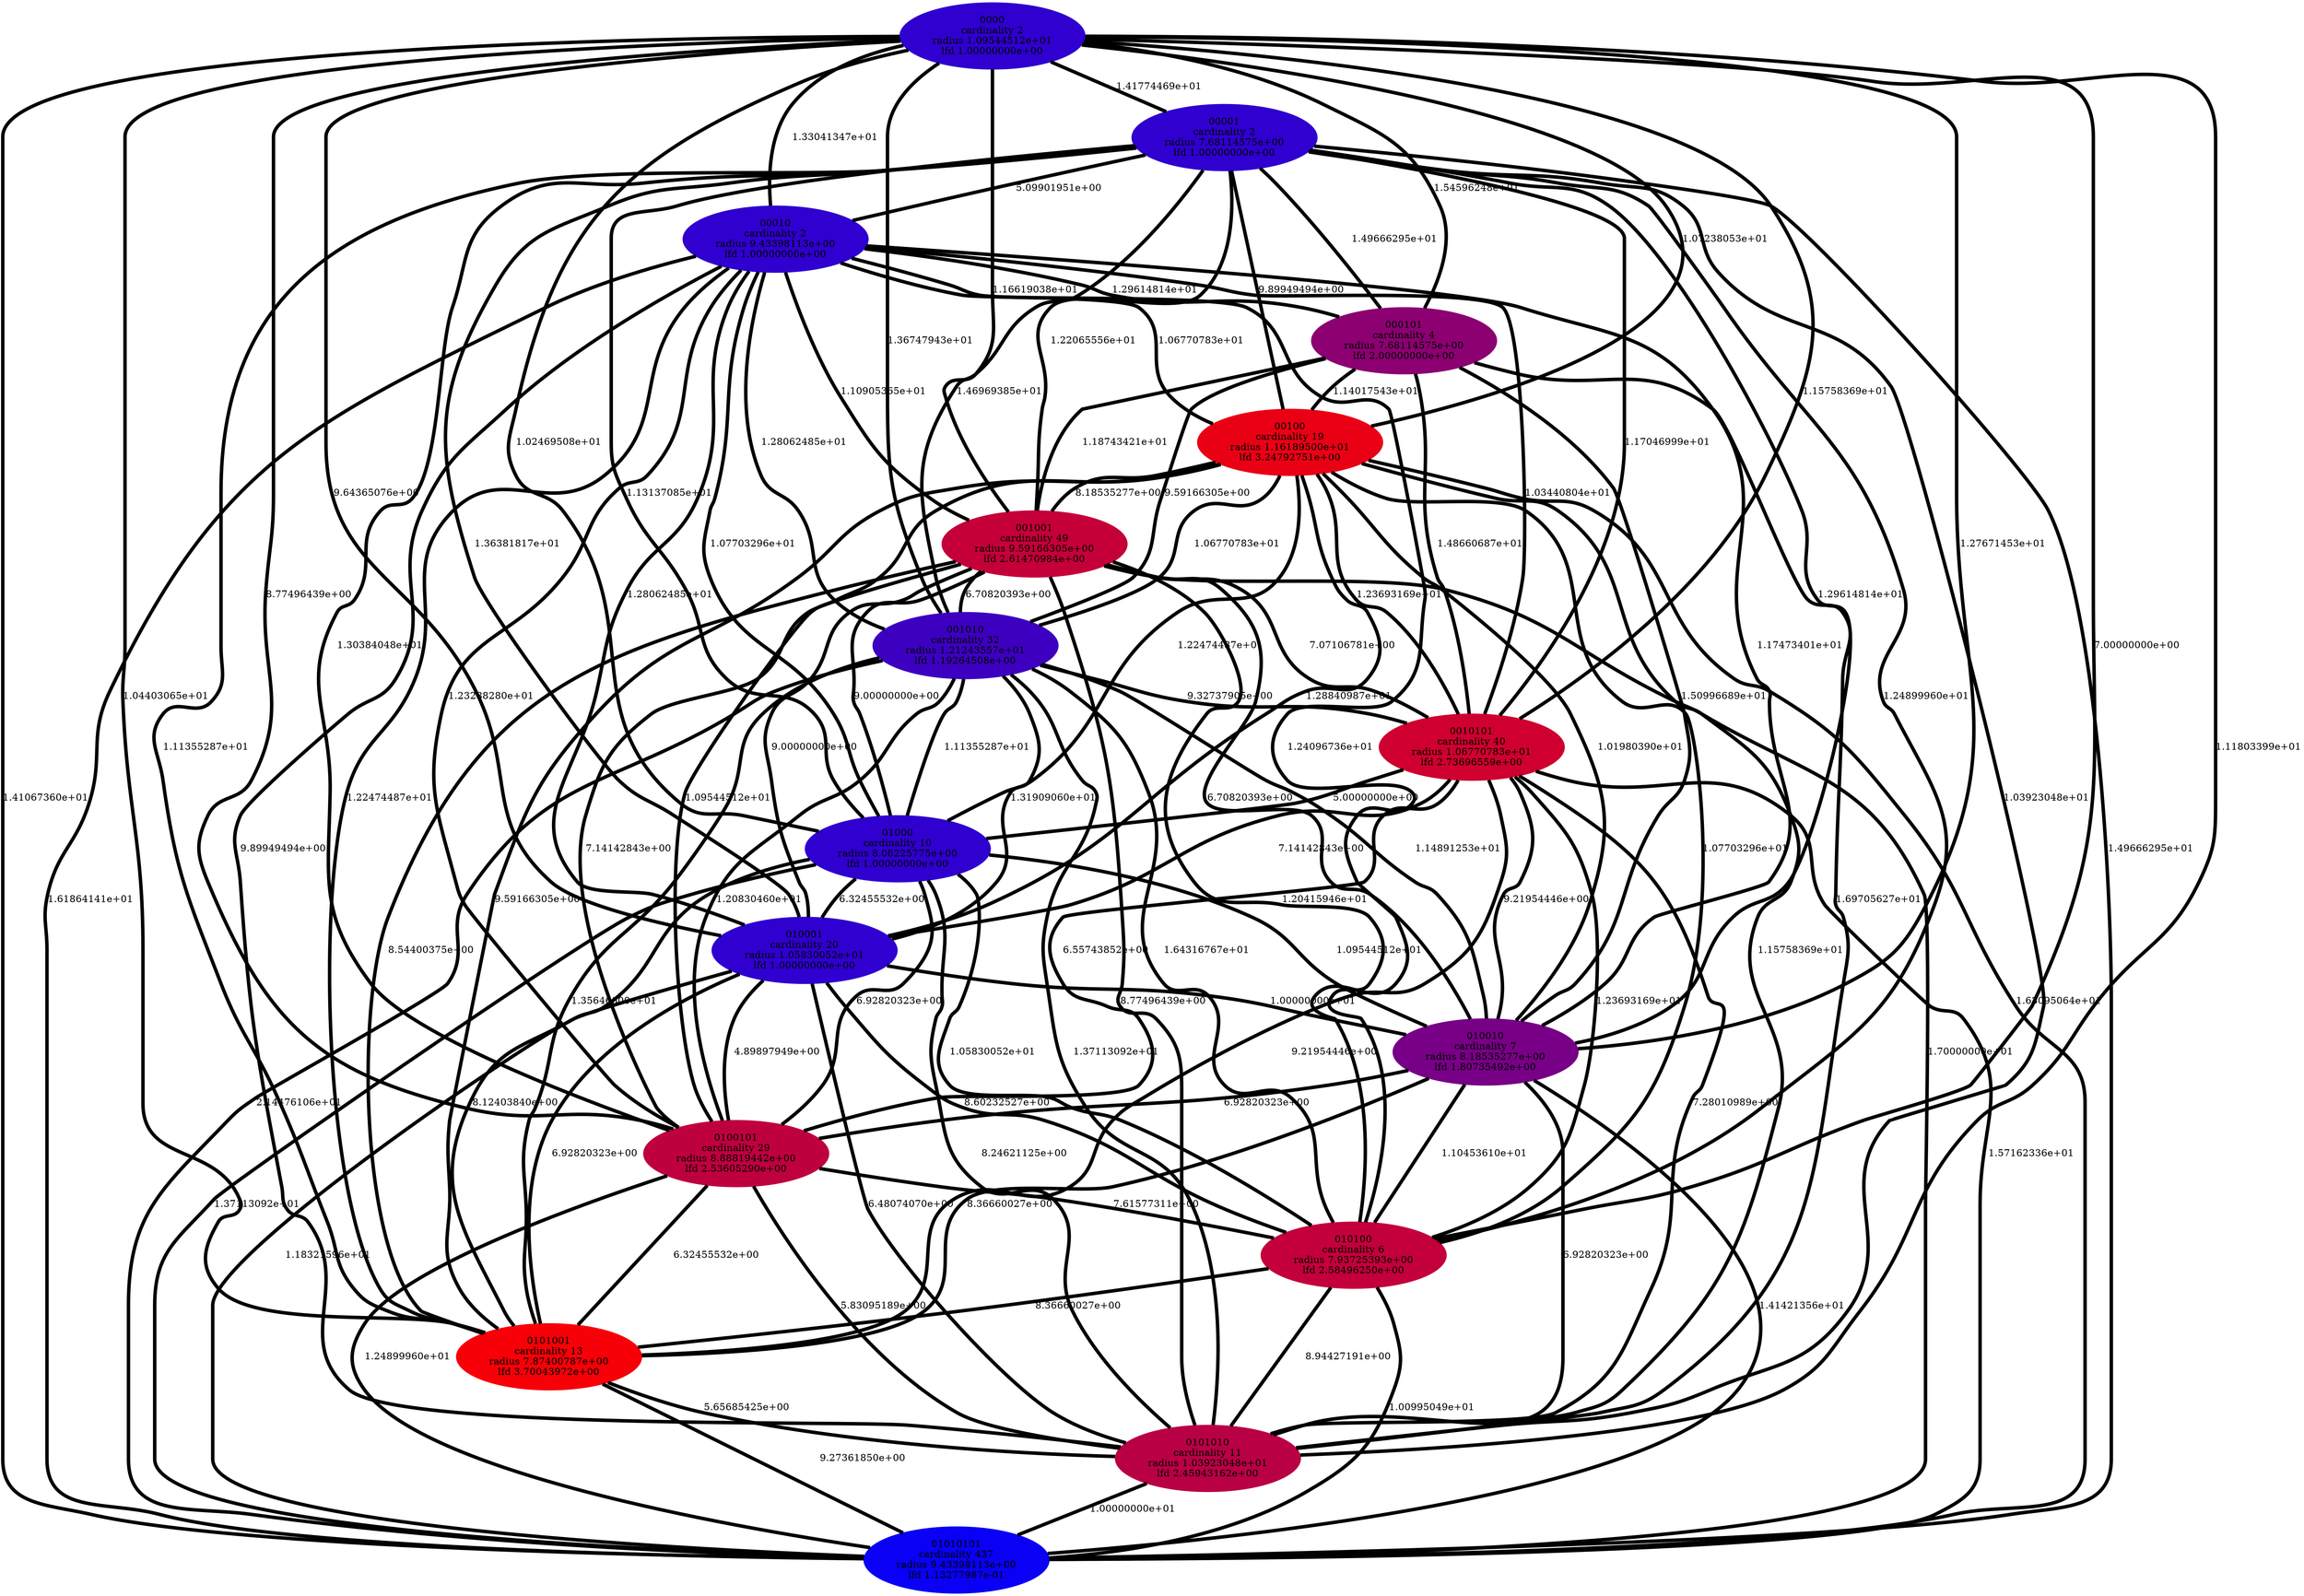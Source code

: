 graph breastw {
    edge[style=solid, penwidth="5", labeldistance="10"]
    0000 [label="0000\ncardinality 2\nradius 1.09544512e+01\nlfd 1.00000000e+00", color="#2F00CF", style="filled"]
    000101 [label="000101\ncardinality 4\nradius 7.68114575e+00\nlfd 2.00000000e+00", color="#8C0072", style="filled"]
    00100 [label="00100\ncardinality 19\nradius 1.16189500e+01\nlfd 3.24792751e+00", color="#EA0014", style="filled"]
    0100101 [label="0100101\ncardinality 29\nradius 8.88819442e+00\nlfd 2.53605290e+00", color="#BF003F", style="filled"]
    001001 [label="001001\ncardinality 49\nradius 9.59166305e+00\nlfd 2.61470984e+00", color="#C50039", style="filled"]
    010001 [label="010001\ncardinality 20\nradius 1.05830052e+01\nlfd 1.00000000e+00", color="#2F00CF", style="filled"]
    01010101 [label="01010101\ncardinality 437\nradius 9.43398113e+00\nlfd 1.13277987e-01", color="#0900F5", style="filled"]
    0101001 [label="0101001\ncardinality 13\nradius 7.87400787e+00\nlfd 3.70043972e+00", color="#F70007", style="filled"]
    01000 [label="01000\ncardinality 10\nradius 8.06225775e+00\nlfd 1.00000000e+00", color="#2F00CF", style="filled"]
    010010 [label="010010\ncardinality 7\nradius 8.18535277e+00\nlfd 1.80735492e+00", color="#780086", style="filled"]
    00001 [label="00001\ncardinality 2\nradius 7.68114575e+00\nlfd 1.00000000e+00", color="#2F00CF", style="filled"]
    00010 [label="00010\ncardinality 2\nradius 9.43398113e+00\nlfd 1.00000000e+00", color="#2F00CF", style="filled"]
    010100 [label="010100\ncardinality 6\nradius 7.93725393e+00\nlfd 2.58496250e+00", color="#C3003B", style="filled"]
    001010 [label="001010\ncardinality 32\nradius 1.21243557e+01\nlfd 1.19264508e+00", color="#3D00C1", style="filled"]
    0010101 [label="0010101\ncardinality 40\nradius 1.06770783e+01\nlfd 2.73696559e+00", color="#CF002F", style="filled"]
    0101010 [label="0101010\ncardinality 11\nradius 1.03923048e+01\nlfd 2.45943162e+00", color="#B90045", style="filled"]
    0000 -- 0010101 [label="1.15758369e+01"]
    01000 -- 0101010 [label="8.24621125e+00"]
    0000 -- 0101010 [label="1.11803399e+01"]
    00001 -- 0010101 [label="1.17046999e+01"]
    0100101 -- 0101010 [label="5.83095189e+00"]
    0000 -- 010001 [label="9.64365076e+00"]
    001010 -- 0101010 [label="1.37113092e+01"]
    001010 -- 0010101 [label="9.32737905e+00"]
    010010 -- 0101001 [label="8.36660027e+00"]
    00001 -- 001010 [label="1.46969385e+01"]
    0000 -- 000101 [label="1.54596248e+01"]
    010010 -- 010100 [label="1.10453610e+01"]
    01000 -- 010010 [label="1.09544512e+01"]
    001001 -- 01010101 [label="1.70000000e+01"]
    0000 -- 01010101 [label="1.41067360e+01"]
    0100101 -- 0101001 [label="6.32455532e+00"]
    0010101 -- 0101010 [label="7.28010989e+00"]
    00100 -- 010010 [label="1.01980390e+01"]
    000101 -- 010010 [label="1.50996689e+01"]
    001001 -- 001010 [label="6.70820393e+00"]
    000101 -- 001010 [label="9.59166305e+00"]
    01000 -- 010100 [label="1.05830052e+01"]
    000101 -- 0101010 [label="1.69705627e+01"]
    00100 -- 001010 [label="1.06770783e+01"]
    00010 -- 0010101 [label="1.03440804e+01"]
    010010 -- 0100101 [label="6.92820323e+00"]
    010100 -- 01010101 [label="1.00995049e+01"]
    00010 -- 0101001 [label="1.22474487e+01"]
    0000 -- 00100 [label="1.07238053e+01"]
    00001 -- 00010 [label="5.09901951e+00"]
    00010 -- 01000 [label="1.07703296e+01"]
    00001 -- 000101 [label="1.49666295e+01"]
    0000 -- 00010 [label="1.33041347e+01"]
    00010 -- 00100 [label="1.06770783e+01"]
    0101001 -- 01010101 [label="9.27361850e+00"]
    0010101 -- 01010101 [label="1.57162336e+01"]
    000101 -- 00100 [label="1.14017543e+01"]
    0100101 -- 010100 [label="7.61577311e+00"]
    001010 -- 0101001 [label="1.35646600e+01"]
    001010 -- 010100 [label="1.64316767e+01"]
    001001 -- 010100 [label="1.20415946e+01"]
    001010 -- 010001 [label="1.31909060e+01"]
    00100 -- 0101010 [label="1.15758369e+01"]
    001001 -- 0100101 [label="7.14142843e+00"]
    0000 -- 00001 [label="1.41774469e+01"]
    010001 -- 01010101 [label="1.18321596e+01"]
    0101010 -- 01010101 [label="1.00000000e+01"]
    00001 -- 0101010 [label="1.03923048e+01"]
    000101 -- 001001 [label="1.18743421e+01"]
    00100 -- 0010101 [label="1.23693169e+01"]
    00100 -- 010001 [label="1.28840987e+01"]
    00100 -- 01010101 [label="1.63095064e+01"]
    001001 -- 0010101 [label="7.07106781e+00"]
    001001 -- 010010 [label="6.70820393e+00"]
    010001 -- 010100 [label="8.60232527e+00"]
    0010101 -- 010010 [label="9.21954446e+00"]
    0101001 -- 0101010 [label="5.65685425e+00"]
    01000 -- 0101001 [label="8.12403840e+00"]
    00010 -- 010010 [label="1.17473401e+01"]
    0000 -- 0100101 [label="8.77496439e+00"]
    01000 -- 0100101 [label="6.92820323e+00"]
    010001 -- 010010 [label="1.00000000e+01"]
    00100 -- 0101001 [label="9.59166305e+00"]
    001010 -- 0100101 [label="1.20830460e+01"]
    0000 -- 001010 [label="1.36747943e+01"]
    010001 -- 0100101 [label="4.89897949e+00"]
    00010 -- 0100101 [label="1.23288280e+01"]
    01000 -- 010001 [label="6.32455532e+00"]
    0010101 -- 0101001 [label="9.21954446e+00"]
    00010 -- 001010 [label="1.28062485e+01"]
    00100 -- 01000 [label="1.22474487e+01"]
    00001 -- 0101001 [label="1.11355287e+01"]
    010100 -- 0101010 [label="8.94427191e+00"]
    001001 -- 0101010 [label="8.77496439e+00"]
    00001 -- 01000 [label="1.13137085e+01"]
    00010 -- 001001 [label="1.10905365e+01"]
    0010101 -- 01000 [label="5.00000000e+00"]
    0010101 -- 010001 [label="7.14142843e+00"]
    0010101 -- 010100 [label="1.23693169e+01"]
    00100 -- 001001 [label="8.18535277e+00"]
    0100101 -- 01010101 [label="1.24899960e+01"]
    0000 -- 001001 [label="1.16619038e+01"]
    00010 -- 010100 [label="1.24096736e+01"]
    0000 -- 01000 [label="1.02469508e+01"]
    001001 -- 01000 [label="9.00000000e+00"]
    010001 -- 0101010 [label="6.48074070e+00"]
    010100 -- 0101001 [label="8.36660027e+00"]
    00100 -- 0100101 [label="1.09544512e+01"]
    00001 -- 010100 [label="1.24899960e+01"]
    001001 -- 010001 [label="9.00000000e+00"]
    00010 -- 000101 [label="1.29614814e+01"]
    00010 -- 01010101 [label="1.61864141e+01"]
    00010 -- 0101010 [label="9.89949494e+00"]
    00001 -- 001001 [label="1.22065556e+01"]
    00001 -- 0100101 [label="1.30384048e+01"]
    00001 -- 010001 [label="1.36381817e+01"]
    00001 -- 010010 [label="1.29614814e+01"]
    00001 -- 01010101 [label="1.49666295e+01"]
    010010 -- 01010101 [label="1.41421356e+01"]
    010010 -- 0101010 [label="6.92820323e+00"]
    0010101 -- 0100101 [label="6.55743852e+00"]
    0000 -- 0101001 [label="1.04403065e+01"]
    000101 -- 0010101 [label="1.48660687e+01"]
    001001 -- 0101001 [label="8.54400375e+00"]
    00010 -- 010001 [label="1.28062485e+01"]
    001010 -- 01010101 [label="2.14476106e+01"]
    0000 -- 010100 [label="7.00000000e+00"]
    001010 -- 010010 [label="1.14891253e+01"]
    01000 -- 01010101 [label="1.37113092e+01"]
    0000 -- 010010 [label="1.27671453e+01"]
    00100 -- 010100 [label="1.07703296e+01"]
    001010 -- 01000 [label="1.11355287e+01"]
    010001 -- 0101001 [label="6.92820323e+00"]
    00001 -- 00100 [label="9.89949494e+00"]
}